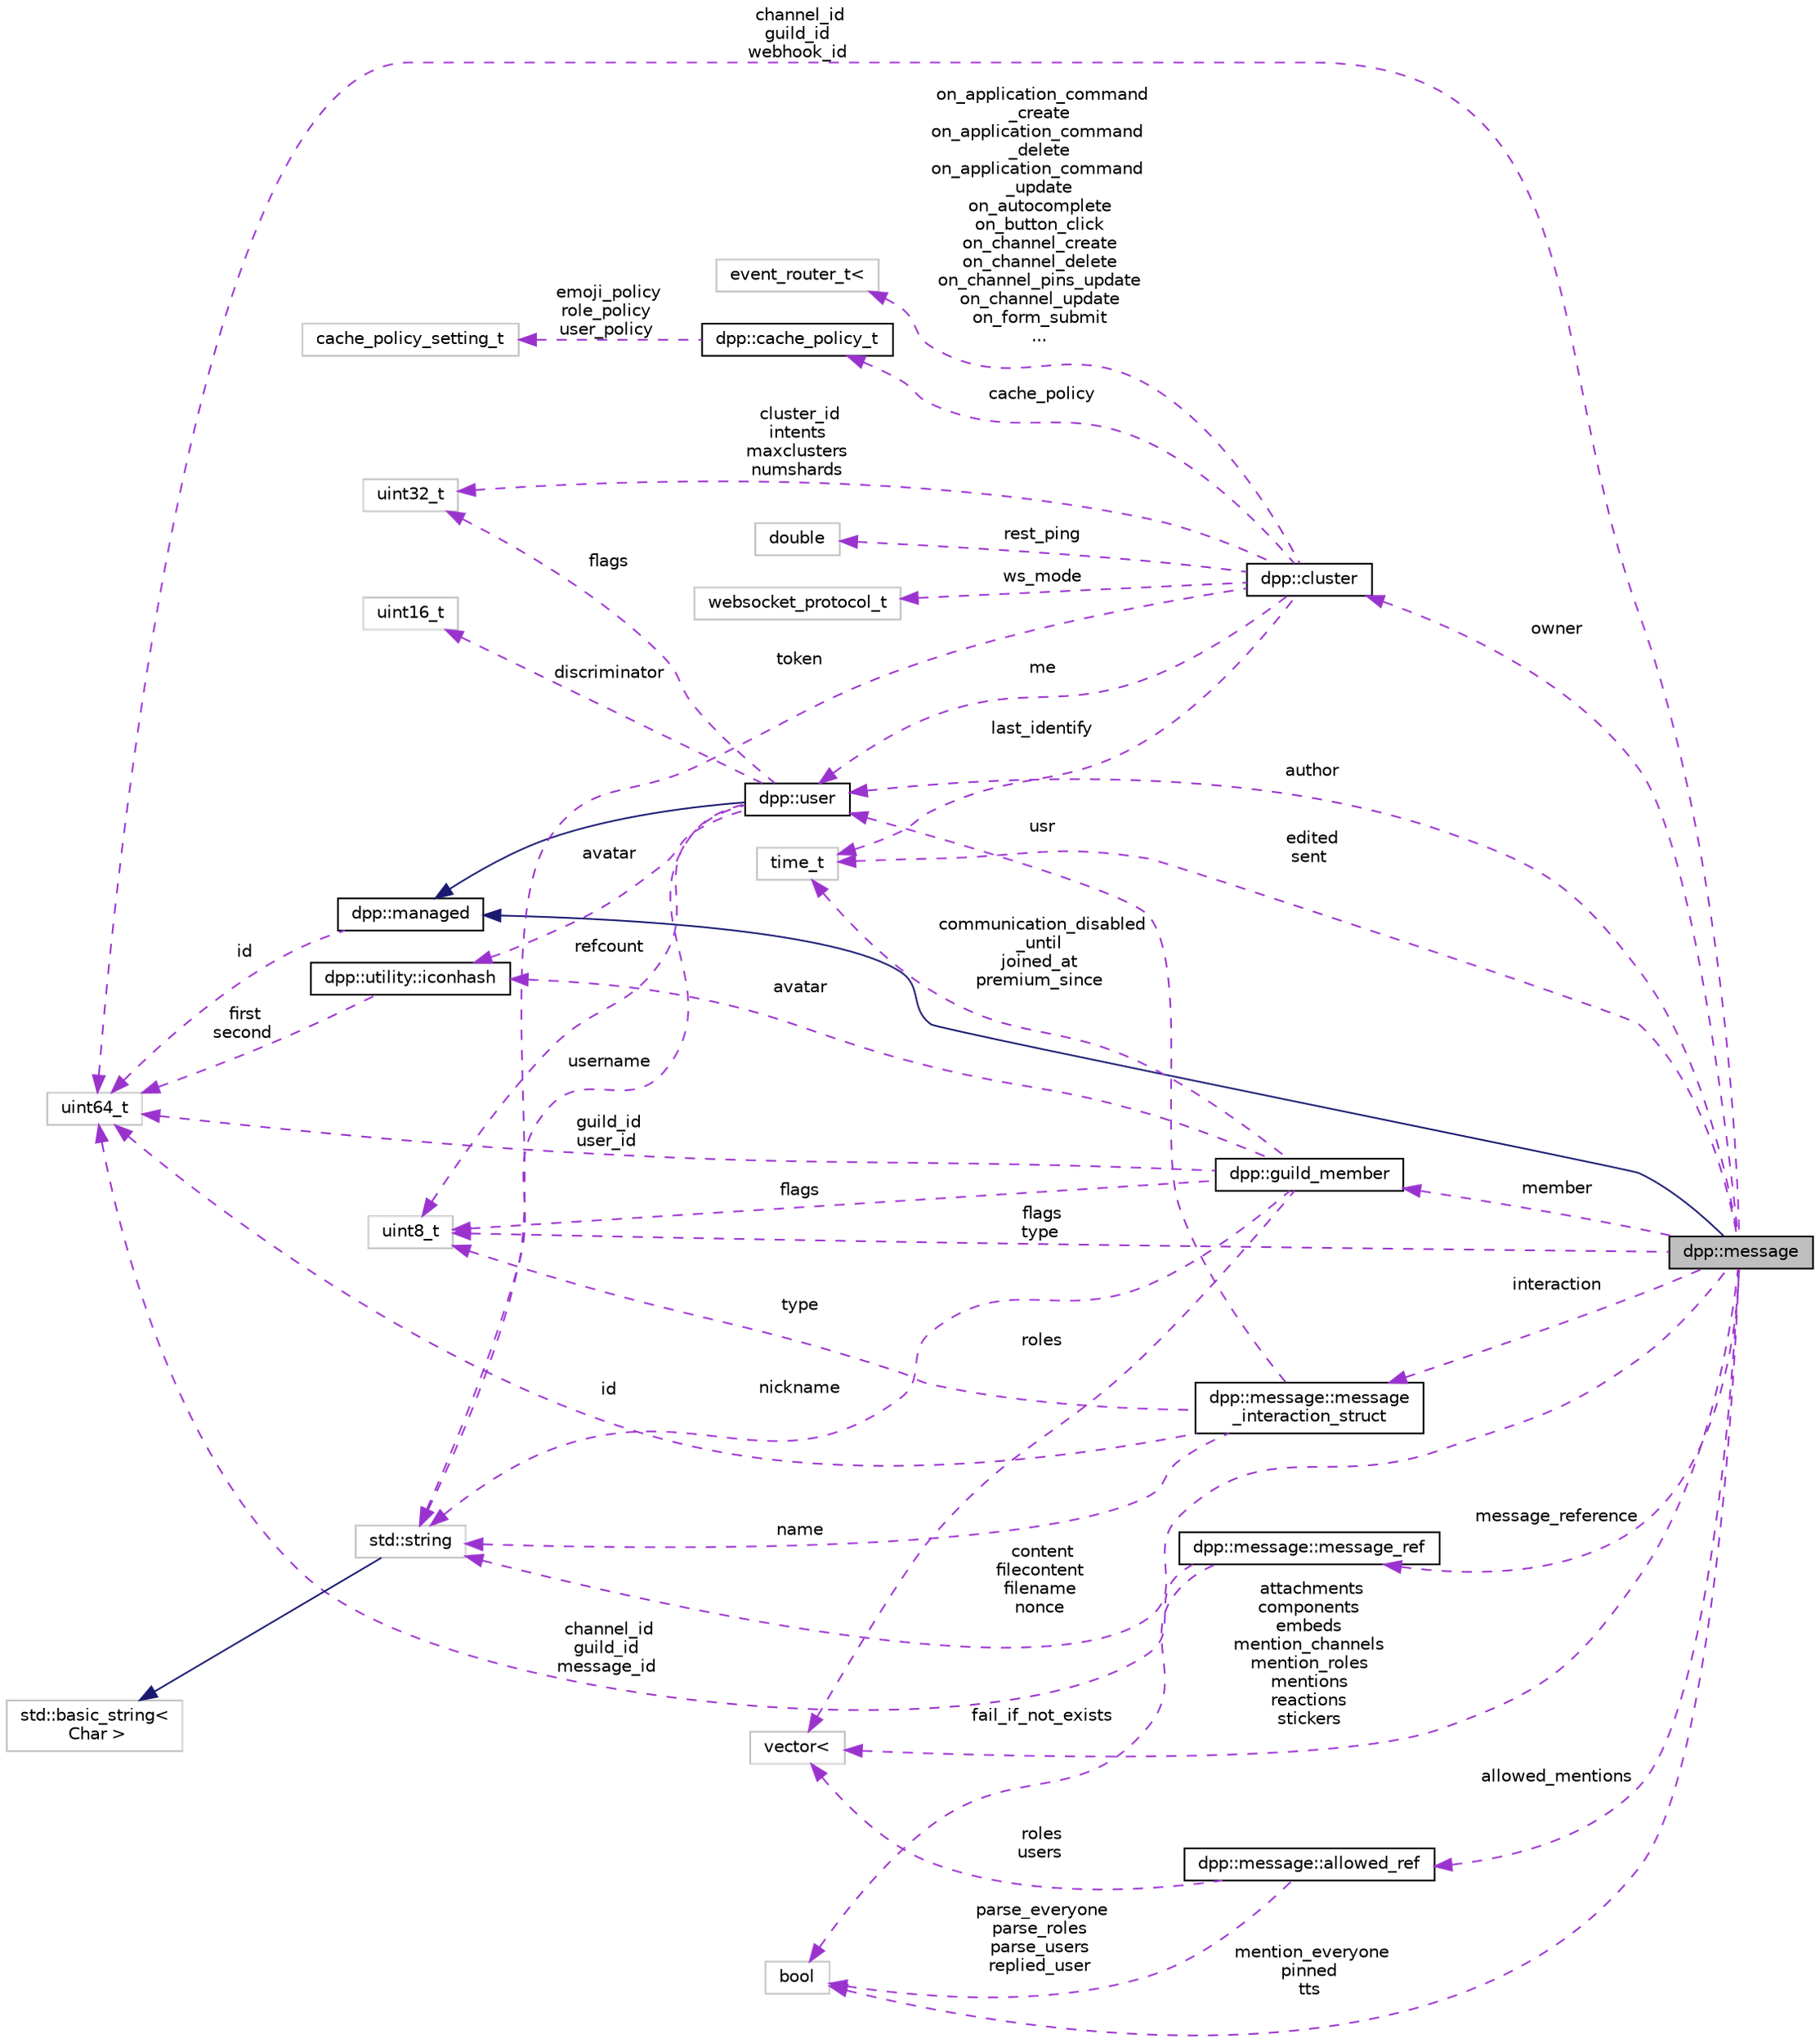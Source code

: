 digraph "dpp::message"
{
 // INTERACTIVE_SVG=YES
 // LATEX_PDF_SIZE
  bgcolor="transparent";
  edge [fontname="Helvetica",fontsize="10",labelfontname="Helvetica",labelfontsize="10"];
  node [fontname="Helvetica",fontsize="10",shape=record];
  rankdir="LR";
  Node1 [label="dpp::message",height=0.2,width=0.4,color="black", fillcolor="grey75", style="filled", fontcolor="black",tooltip="Represents messages sent and received on Discord."];
  Node2 -> Node1 [dir="back",color="midnightblue",fontsize="10",style="solid",fontname="Helvetica"];
  Node2 [label="dpp::managed",height=0.2,width=0.4,color="black",URL="$classdpp_1_1managed.html",tooltip="The managed class is the base class for various types that can be stored in a cache that are identifi..."];
  Node3 -> Node2 [dir="back",color="darkorchid3",fontsize="10",style="dashed",label=" id" ,fontname="Helvetica"];
  Node3 [label="uint64_t",height=0.2,width=0.4,color="grey75",tooltip=" "];
  Node3 -> Node1 [dir="back",color="darkorchid3",fontsize="10",style="dashed",label=" channel_id\nguild_id\nwebhook_id" ,fontname="Helvetica"];
  Node4 -> Node1 [dir="back",color="darkorchid3",fontsize="10",style="dashed",label=" author" ,fontname="Helvetica"];
  Node4 [label="dpp::user",height=0.2,width=0.4,color="black",URL="$classdpp_1_1user.html",tooltip="Represents a user on discord. May or may not be a member of a dpp::guild."];
  Node2 -> Node4 [dir="back",color="midnightblue",fontsize="10",style="solid",fontname="Helvetica"];
  Node5 -> Node4 [dir="back",color="darkorchid3",fontsize="10",style="dashed",label=" username" ,fontname="Helvetica"];
  Node5 [label="std::string",height=0.2,width=0.4,color="grey75",tooltip=" "];
  Node6 -> Node5 [dir="back",color="midnightblue",fontsize="10",style="solid",fontname="Helvetica"];
  Node6 [label="std::basic_string\<\l Char \>",height=0.2,width=0.4,color="grey75",tooltip=" "];
  Node7 -> Node4 [dir="back",color="darkorchid3",fontsize="10",style="dashed",label=" discriminator" ,fontname="Helvetica"];
  Node7 [label="uint16_t",height=0.2,width=0.4,color="grey75",tooltip=" "];
  Node8 -> Node4 [dir="back",color="darkorchid3",fontsize="10",style="dashed",label=" avatar" ,fontname="Helvetica"];
  Node8 [label="dpp::utility::iconhash",height=0.2,width=0.4,color="black",URL="$structdpp_1_1utility_1_1iconhash.html",tooltip="Store a 128 bit icon hash (profile picture, server icon etc) as a 128 bit binary value made of two ui..."];
  Node3 -> Node8 [dir="back",color="darkorchid3",fontsize="10",style="dashed",label=" first\nsecond" ,fontname="Helvetica"];
  Node9 -> Node4 [dir="back",color="darkorchid3",fontsize="10",style="dashed",label=" flags" ,fontname="Helvetica"];
  Node9 [label="uint32_t",height=0.2,width=0.4,color="grey75",tooltip=" "];
  Node10 -> Node4 [dir="back",color="darkorchid3",fontsize="10",style="dashed",label=" refcount" ,fontname="Helvetica"];
  Node10 [label="uint8_t",height=0.2,width=0.4,color="grey75",tooltip=" "];
  Node11 -> Node1 [dir="back",color="darkorchid3",fontsize="10",style="dashed",label=" member" ,fontname="Helvetica"];
  Node11 [label="dpp::guild_member",height=0.2,width=0.4,color="black",URL="$classdpp_1_1guild__member.html",tooltip="Represents dpp::user membership upon a dpp::guild. This contains the user's nickname,..."];
  Node5 -> Node11 [dir="back",color="darkorchid3",fontsize="10",style="dashed",label=" nickname" ,fontname="Helvetica"];
  Node3 -> Node11 [dir="back",color="darkorchid3",fontsize="10",style="dashed",label=" guild_id\nuser_id" ,fontname="Helvetica"];
  Node12 -> Node11 [dir="back",color="darkorchid3",fontsize="10",style="dashed",label=" roles" ,fontname="Helvetica"];
  Node12 [label="vector\<",height=0.2,width=0.4,color="grey75",tooltip=" "];
  Node13 -> Node11 [dir="back",color="darkorchid3",fontsize="10",style="dashed",label=" communication_disabled\l_until\njoined_at\npremium_since" ,fontname="Helvetica"];
  Node13 [label="time_t",height=0.2,width=0.4,color="grey75",tooltip=" "];
  Node10 -> Node11 [dir="back",color="darkorchid3",fontsize="10",style="dashed",label=" flags" ,fontname="Helvetica"];
  Node8 -> Node11 [dir="back",color="darkorchid3",fontsize="10",style="dashed",label=" avatar" ,fontname="Helvetica"];
  Node5 -> Node1 [dir="back",color="darkorchid3",fontsize="10",style="dashed",label=" content\nfilecontent\nfilename\nnonce" ,fontname="Helvetica"];
  Node12 -> Node1 [dir="back",color="darkorchid3",fontsize="10",style="dashed",label=" attachments\ncomponents\nembeds\nmention_channels\nmention_roles\nmentions\nreactions\nstickers" ,fontname="Helvetica"];
  Node13 -> Node1 [dir="back",color="darkorchid3",fontsize="10",style="dashed",label=" edited\nsent" ,fontname="Helvetica"];
  Node14 -> Node1 [dir="back",color="darkorchid3",fontsize="10",style="dashed",label=" mention_everyone\npinned\ntts" ,fontname="Helvetica"];
  Node14 [label="bool",height=0.2,width=0.4,color="grey75",tooltip=" "];
  Node10 -> Node1 [dir="back",color="darkorchid3",fontsize="10",style="dashed",label=" flags\ntype" ,fontname="Helvetica"];
  Node15 -> Node1 [dir="back",color="darkorchid3",fontsize="10",style="dashed",label=" message_reference" ,fontname="Helvetica"];
  Node15 [label="dpp::message::message_ref",height=0.2,width=0.4,color="black",URL="$structdpp_1_1message_1_1message__ref.html",tooltip="Reference to another message, e.g. a reply."];
  Node3 -> Node15 [dir="back",color="darkorchid3",fontsize="10",style="dashed",label=" channel_id\nguild_id\nmessage_id" ,fontname="Helvetica"];
  Node14 -> Node15 [dir="back",color="darkorchid3",fontsize="10",style="dashed",label=" fail_if_not_exists" ,fontname="Helvetica"];
  Node16 -> Node1 [dir="back",color="darkorchid3",fontsize="10",style="dashed",label=" interaction" ,fontname="Helvetica"];
  Node16 [label="dpp::message::message\l_interaction_struct",height=0.2,width=0.4,color="black",URL="$structdpp_1_1message_1_1message__interaction__struct.html",tooltip="Reference to an interaction."];
  Node3 -> Node16 [dir="back",color="darkorchid3",fontsize="10",style="dashed",label=" id" ,fontname="Helvetica"];
  Node10 -> Node16 [dir="back",color="darkorchid3",fontsize="10",style="dashed",label=" type" ,fontname="Helvetica"];
  Node5 -> Node16 [dir="back",color="darkorchid3",fontsize="10",style="dashed",label=" name" ,fontname="Helvetica"];
  Node4 -> Node16 [dir="back",color="darkorchid3",fontsize="10",style="dashed",label=" usr" ,fontname="Helvetica"];
  Node17 -> Node1 [dir="back",color="darkorchid3",fontsize="10",style="dashed",label=" allowed_mentions" ,fontname="Helvetica"];
  Node17 [label="dpp::message::allowed_ref",height=0.2,width=0.4,color="black",URL="$structdpp_1_1message_1_1allowed__ref.html",tooltip="Allowed mentions detils."];
  Node14 -> Node17 [dir="back",color="darkorchid3",fontsize="10",style="dashed",label=" parse_everyone\nparse_roles\nparse_users\nreplied_user" ,fontname="Helvetica"];
  Node12 -> Node17 [dir="back",color="darkorchid3",fontsize="10",style="dashed",label=" roles\nusers" ,fontname="Helvetica"];
  Node18 -> Node1 [dir="back",color="darkorchid3",fontsize="10",style="dashed",label=" owner" ,fontname="Helvetica"];
  Node18 [label="dpp::cluster",height=0.2,width=0.4,color="black",URL="$classdpp_1_1cluster.html",tooltip="The cluster class represents a group of shards and a command queue for sending and receiving commands..."];
  Node5 -> Node18 [dir="back",color="darkorchid3",fontsize="10",style="dashed",label=" token" ,fontname="Helvetica"];
  Node13 -> Node18 [dir="back",color="darkorchid3",fontsize="10",style="dashed",label=" last_identify" ,fontname="Helvetica"];
  Node9 -> Node18 [dir="back",color="darkorchid3",fontsize="10",style="dashed",label=" cluster_id\nintents\nmaxclusters\nnumshards" ,fontname="Helvetica"];
  Node19 -> Node18 [dir="back",color="darkorchid3",fontsize="10",style="dashed",label=" rest_ping" ,fontname="Helvetica"];
  Node19 [label="double",height=0.2,width=0.4,color="grey75",tooltip=" "];
  Node4 -> Node18 [dir="back",color="darkorchid3",fontsize="10",style="dashed",label=" me" ,fontname="Helvetica"];
  Node20 -> Node18 [dir="back",color="darkorchid3",fontsize="10",style="dashed",label=" cache_policy" ,fontname="Helvetica"];
  Node20 [label="dpp::cache_policy_t",height=0.2,width=0.4,color="black",URL="$structdpp_1_1cache__policy__t.html",tooltip="Represents the caching policy of the cluster."];
  Node21 -> Node20 [dir="back",color="darkorchid3",fontsize="10",style="dashed",label=" emoji_policy\nrole_policy\nuser_policy" ,fontname="Helvetica"];
  Node21 [label="cache_policy_setting_t",height=0.2,width=0.4,color="grey75",tooltip=" "];
  Node22 -> Node18 [dir="back",color="darkorchid3",fontsize="10",style="dashed",label=" ws_mode" ,fontname="Helvetica"];
  Node22 [label="websocket_protocol_t",height=0.2,width=0.4,color="grey75",tooltip=" "];
  Node23 -> Node18 [dir="back",color="darkorchid3",fontsize="10",style="dashed",label=" on_application_command\l_create\non_application_command\l_delete\non_application_command\l_update\non_autocomplete\non_button_click\non_channel_create\non_channel_delete\non_channel_pins_update\non_channel_update\non_form_submit\n..." ,fontname="Helvetica"];
  Node23 [label="event_router_t\<",height=0.2,width=0.4,color="grey75",tooltip=" "];
}
